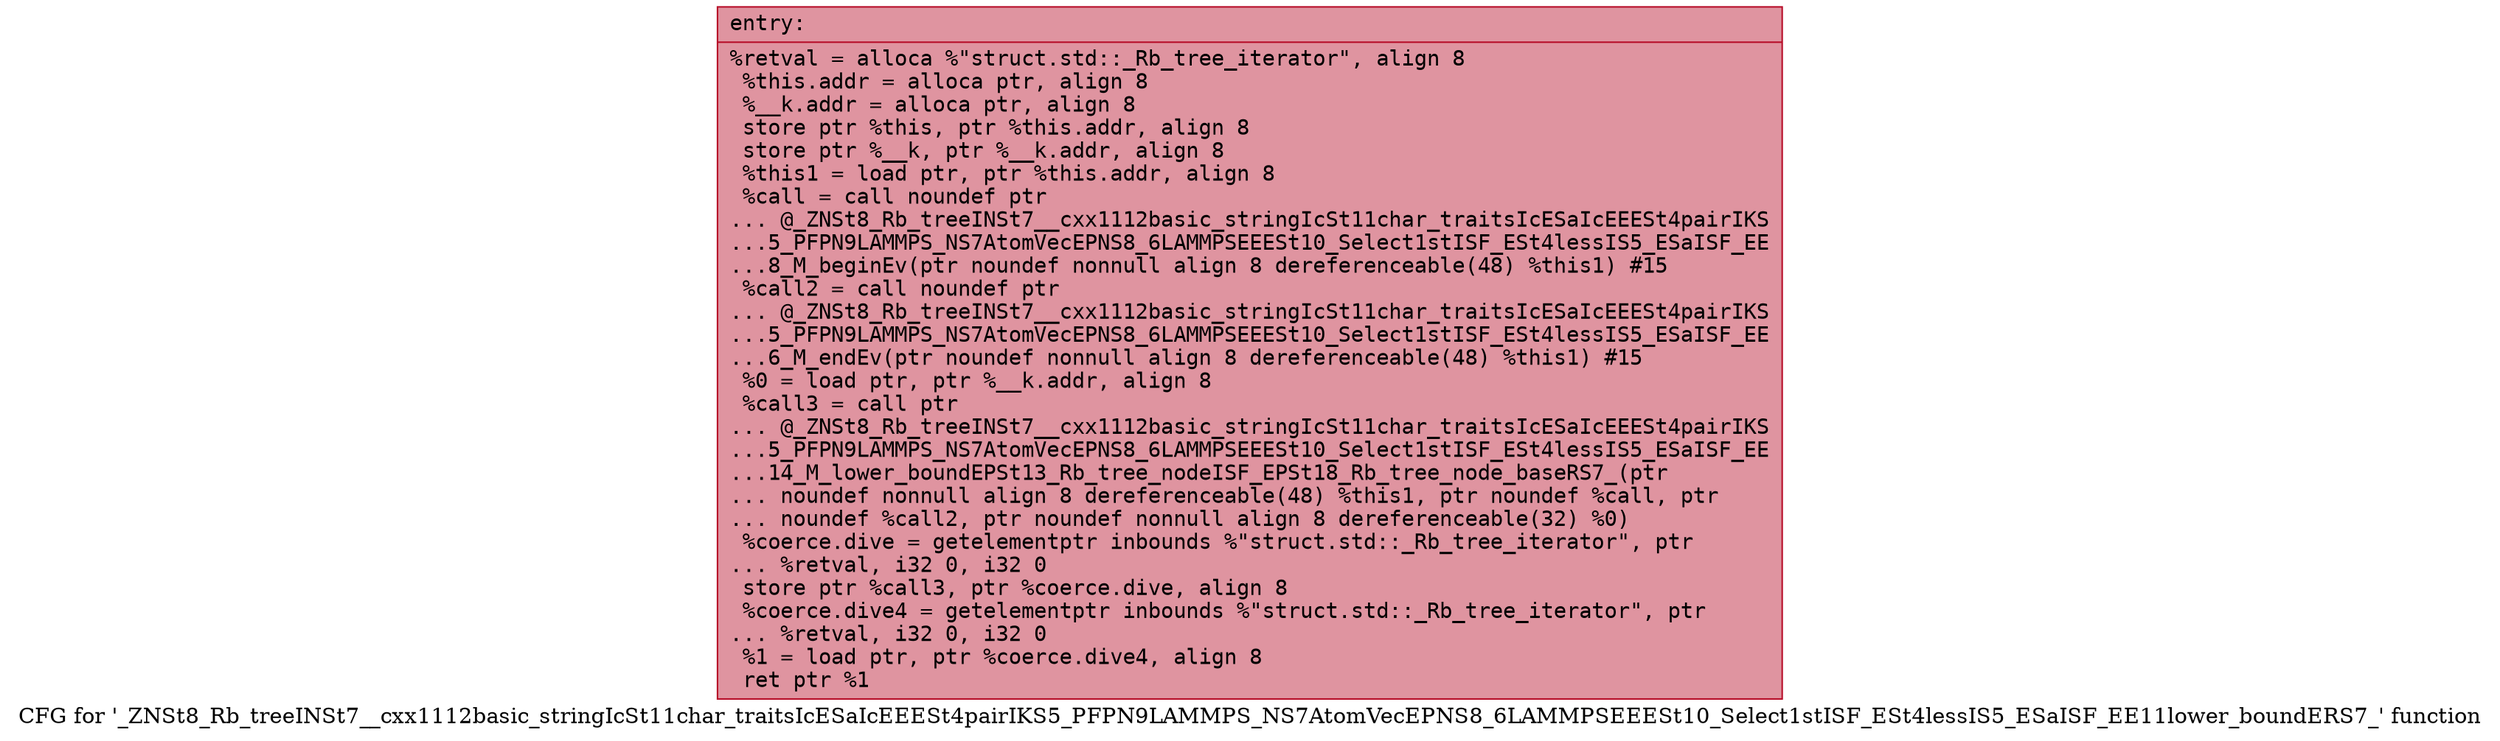 digraph "CFG for '_ZNSt8_Rb_treeINSt7__cxx1112basic_stringIcSt11char_traitsIcESaIcEEESt4pairIKS5_PFPN9LAMMPS_NS7AtomVecEPNS8_6LAMMPSEEESt10_Select1stISF_ESt4lessIS5_ESaISF_EE11lower_boundERS7_' function" {
	label="CFG for '_ZNSt8_Rb_treeINSt7__cxx1112basic_stringIcSt11char_traitsIcESaIcEEESt4pairIKS5_PFPN9LAMMPS_NS7AtomVecEPNS8_6LAMMPSEEESt10_Select1stISF_ESt4lessIS5_ESaISF_EE11lower_boundERS7_' function";

	Node0x55aea91e7a20 [shape=record,color="#b70d28ff", style=filled, fillcolor="#b70d2870" fontname="Courier",label="{entry:\l|  %retval = alloca %\"struct.std::_Rb_tree_iterator\", align 8\l  %this.addr = alloca ptr, align 8\l  %__k.addr = alloca ptr, align 8\l  store ptr %this, ptr %this.addr, align 8\l  store ptr %__k, ptr %__k.addr, align 8\l  %this1 = load ptr, ptr %this.addr, align 8\l  %call = call noundef ptr\l... @_ZNSt8_Rb_treeINSt7__cxx1112basic_stringIcSt11char_traitsIcESaIcEEESt4pairIKS\l...5_PFPN9LAMMPS_NS7AtomVecEPNS8_6LAMMPSEEESt10_Select1stISF_ESt4lessIS5_ESaISF_EE\l...8_M_beginEv(ptr noundef nonnull align 8 dereferenceable(48) %this1) #15\l  %call2 = call noundef ptr\l... @_ZNSt8_Rb_treeINSt7__cxx1112basic_stringIcSt11char_traitsIcESaIcEEESt4pairIKS\l...5_PFPN9LAMMPS_NS7AtomVecEPNS8_6LAMMPSEEESt10_Select1stISF_ESt4lessIS5_ESaISF_EE\l...6_M_endEv(ptr noundef nonnull align 8 dereferenceable(48) %this1) #15\l  %0 = load ptr, ptr %__k.addr, align 8\l  %call3 = call ptr\l... @_ZNSt8_Rb_treeINSt7__cxx1112basic_stringIcSt11char_traitsIcESaIcEEESt4pairIKS\l...5_PFPN9LAMMPS_NS7AtomVecEPNS8_6LAMMPSEEESt10_Select1stISF_ESt4lessIS5_ESaISF_EE\l...14_M_lower_boundEPSt13_Rb_tree_nodeISF_EPSt18_Rb_tree_node_baseRS7_(ptr\l... noundef nonnull align 8 dereferenceable(48) %this1, ptr noundef %call, ptr\l... noundef %call2, ptr noundef nonnull align 8 dereferenceable(32) %0)\l  %coerce.dive = getelementptr inbounds %\"struct.std::_Rb_tree_iterator\", ptr\l... %retval, i32 0, i32 0\l  store ptr %call3, ptr %coerce.dive, align 8\l  %coerce.dive4 = getelementptr inbounds %\"struct.std::_Rb_tree_iterator\", ptr\l... %retval, i32 0, i32 0\l  %1 = load ptr, ptr %coerce.dive4, align 8\l  ret ptr %1\l}"];
}
